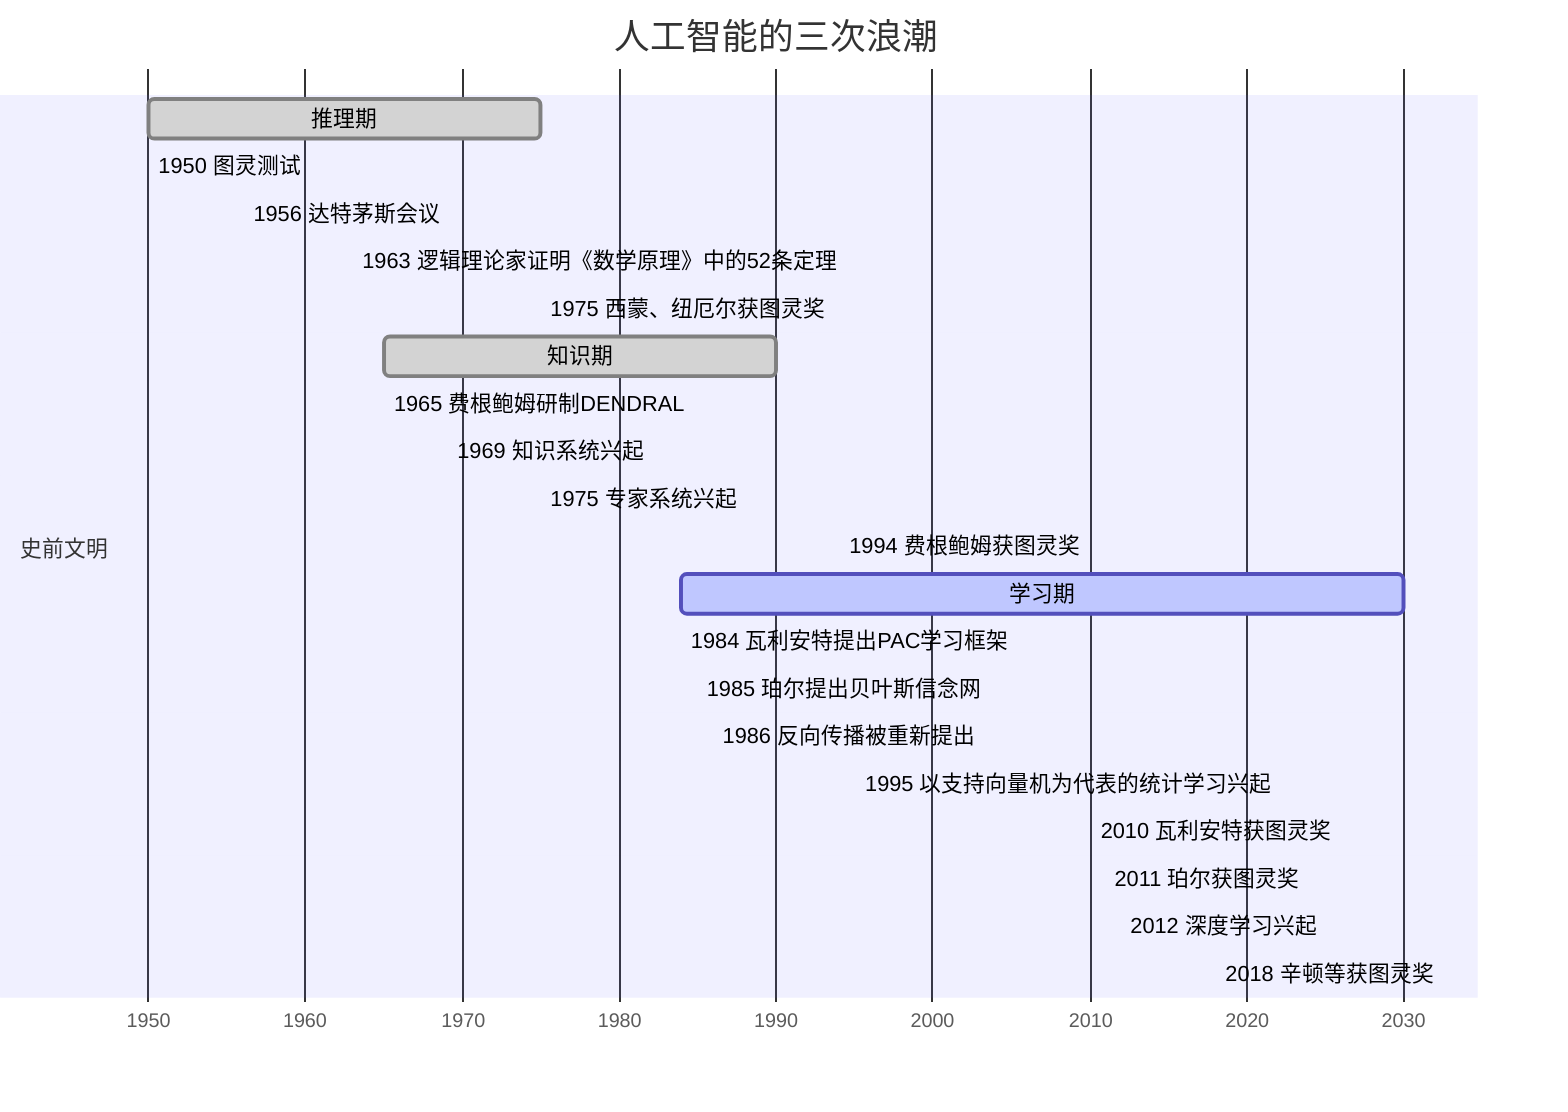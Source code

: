 gantt
todayMarker off
dateFormat YYYY
axisFormat %Y
title 人工智能的三次浪潮

section 史前文明

推理期: done, 1950, 1975
1950 图灵测试: 1950, milestone
1956 达特茅斯会议: 1956, milestone
1963 逻辑理论家证明《数学原理》中的52条定理: 1963, milestone
1975 西蒙、纽厄尔获图灵奖: 1975, milestone

知识期: done, 1965, 1990
1965 费根鲍姆研制DENDRAL: 1965, milestone
1969 知识系统兴起: 1969, milestone
1975 专家系统兴起: 1975, milestone
1994 费根鲍姆获图灵奖: 1994, milestone

学习期: active, 1984, 2030
1984 瓦利安特提出PAC学习框架: 1984, milestone
1985 珀尔提出贝叶斯信念网: 1985, milestone
1986 反向传播被重新提出: 1986, milestone
1995 以支持向量机为代表的统计学习兴起: 1995, milestone
2010 瓦利安特获图灵奖: 2010, milestone
2011 珀尔获图灵奖: 2011, milestone
2012 深度学习兴起: 2012, milestone
2018 辛顿等获图灵奖: 2018, milestone